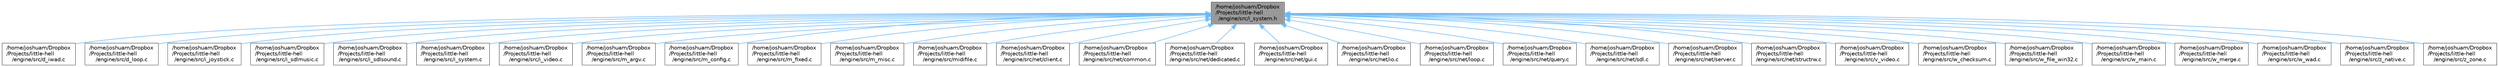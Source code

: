 digraph "/home/joshuam/Dropbox/Projects/little-hell/engine/src/i_system.h"
{
 // LATEX_PDF_SIZE
  bgcolor="transparent";
  edge [fontname=Helvetica,fontsize=10,labelfontname=Helvetica,labelfontsize=10];
  node [fontname=Helvetica,fontsize=10,shape=box,height=0.2,width=0.4];
  Node1 [label="/home/joshuam/Dropbox\l/Projects/little-hell\l/engine/src/i_system.h",height=0.2,width=0.4,color="gray40", fillcolor="grey60", style="filled", fontcolor="black",tooltip=" "];
  Node1 -> Node2 [dir="back",color="steelblue1",style="solid"];
  Node2 [label="/home/joshuam/Dropbox\l/Projects/little-hell\l/engine/src/d_iwad.c",height=0.2,width=0.4,color="grey40", fillcolor="white", style="filled",URL="$d__iwad_8c.html",tooltip=" "];
  Node1 -> Node3 [dir="back",color="steelblue1",style="solid"];
  Node3 [label="/home/joshuam/Dropbox\l/Projects/little-hell\l/engine/src/d_loop.c",height=0.2,width=0.4,color="grey40", fillcolor="white", style="filled",URL="$d__loop_8c.html",tooltip=" "];
  Node1 -> Node4 [dir="back",color="steelblue1",style="solid"];
  Node4 [label="/home/joshuam/Dropbox\l/Projects/little-hell\l/engine/src/i_joystick.c",height=0.2,width=0.4,color="grey40", fillcolor="white", style="filled",URL="$i__joystick_8c.html",tooltip=" "];
  Node1 -> Node5 [dir="back",color="steelblue1",style="solid"];
  Node5 [label="/home/joshuam/Dropbox\l/Projects/little-hell\l/engine/src/i_sdlmusic.c",height=0.2,width=0.4,color="grey40", fillcolor="white", style="filled",URL="$i__sdlmusic_8c.html",tooltip=" "];
  Node1 -> Node6 [dir="back",color="steelblue1",style="solid"];
  Node6 [label="/home/joshuam/Dropbox\l/Projects/little-hell\l/engine/src/i_sdlsound.c",height=0.2,width=0.4,color="grey40", fillcolor="white", style="filled",URL="$i__sdlsound_8c.html",tooltip=" "];
  Node1 -> Node7 [dir="back",color="steelblue1",style="solid"];
  Node7 [label="/home/joshuam/Dropbox\l/Projects/little-hell\l/engine/src/i_system.c",height=0.2,width=0.4,color="grey40", fillcolor="white", style="filled",URL="$i__system_8c.html",tooltip=" "];
  Node1 -> Node8 [dir="back",color="steelblue1",style="solid"];
  Node8 [label="/home/joshuam/Dropbox\l/Projects/little-hell\l/engine/src/i_video.c",height=0.2,width=0.4,color="grey40", fillcolor="white", style="filled",URL="$i__video_8c.html",tooltip=" "];
  Node1 -> Node9 [dir="back",color="steelblue1",style="solid"];
  Node9 [label="/home/joshuam/Dropbox\l/Projects/little-hell\l/engine/src/m_argv.c",height=0.2,width=0.4,color="grey40", fillcolor="white", style="filled",URL="$m__argv_8c.html",tooltip=" "];
  Node1 -> Node10 [dir="back",color="steelblue1",style="solid"];
  Node10 [label="/home/joshuam/Dropbox\l/Projects/little-hell\l/engine/src/m_config.c",height=0.2,width=0.4,color="grey40", fillcolor="white", style="filled",URL="$m__config_8c.html",tooltip=" "];
  Node1 -> Node11 [dir="back",color="steelblue1",style="solid"];
  Node11 [label="/home/joshuam/Dropbox\l/Projects/little-hell\l/engine/src/m_fixed.c",height=0.2,width=0.4,color="grey40", fillcolor="white", style="filled",URL="$m__fixed_8c.html",tooltip=" "];
  Node1 -> Node12 [dir="back",color="steelblue1",style="solid"];
  Node12 [label="/home/joshuam/Dropbox\l/Projects/little-hell\l/engine/src/m_misc.c",height=0.2,width=0.4,color="grey40", fillcolor="white", style="filled",URL="$m__misc_8c.html",tooltip=" "];
  Node1 -> Node13 [dir="back",color="steelblue1",style="solid"];
  Node13 [label="/home/joshuam/Dropbox\l/Projects/little-hell\l/engine/src/midifile.c",height=0.2,width=0.4,color="grey40", fillcolor="white", style="filled",URL="$midifile_8c.html",tooltip=" "];
  Node1 -> Node14 [dir="back",color="steelblue1",style="solid"];
  Node14 [label="/home/joshuam/Dropbox\l/Projects/little-hell\l/engine/src/net/client.c",height=0.2,width=0.4,color="grey40", fillcolor="white", style="filled",URL="$client_8c.html",tooltip=" "];
  Node1 -> Node15 [dir="back",color="steelblue1",style="solid"];
  Node15 [label="/home/joshuam/Dropbox\l/Projects/little-hell\l/engine/src/net/common.c",height=0.2,width=0.4,color="grey40", fillcolor="white", style="filled",URL="$common_8c.html",tooltip=" "];
  Node1 -> Node16 [dir="back",color="steelblue1",style="solid"];
  Node16 [label="/home/joshuam/Dropbox\l/Projects/little-hell\l/engine/src/net/dedicated.c",height=0.2,width=0.4,color="grey40", fillcolor="white", style="filled",URL="$dedicated_8c.html",tooltip=" "];
  Node1 -> Node17 [dir="back",color="steelblue1",style="solid"];
  Node17 [label="/home/joshuam/Dropbox\l/Projects/little-hell\l/engine/src/net/gui.c",height=0.2,width=0.4,color="grey40", fillcolor="white", style="filled",URL="$gui_8c.html",tooltip=" "];
  Node1 -> Node18 [dir="back",color="steelblue1",style="solid"];
  Node18 [label="/home/joshuam/Dropbox\l/Projects/little-hell\l/engine/src/net/io.c",height=0.2,width=0.4,color="grey40", fillcolor="white", style="filled",URL="$io_8c.html",tooltip=" "];
  Node1 -> Node19 [dir="back",color="steelblue1",style="solid"];
  Node19 [label="/home/joshuam/Dropbox\l/Projects/little-hell\l/engine/src/net/loop.c",height=0.2,width=0.4,color="grey40", fillcolor="white", style="filled",URL="$loop_8c.html",tooltip=" "];
  Node1 -> Node20 [dir="back",color="steelblue1",style="solid"];
  Node20 [label="/home/joshuam/Dropbox\l/Projects/little-hell\l/engine/src/net/query.c",height=0.2,width=0.4,color="grey40", fillcolor="white", style="filled",URL="$query_8c.html",tooltip=" "];
  Node1 -> Node21 [dir="back",color="steelblue1",style="solid"];
  Node21 [label="/home/joshuam/Dropbox\l/Projects/little-hell\l/engine/src/net/sdl.c",height=0.2,width=0.4,color="grey40", fillcolor="white", style="filled",URL="$sdl_8c.html",tooltip=" "];
  Node1 -> Node22 [dir="back",color="steelblue1",style="solid"];
  Node22 [label="/home/joshuam/Dropbox\l/Projects/little-hell\l/engine/src/net/server.c",height=0.2,width=0.4,color="grey40", fillcolor="white", style="filled",URL="$server_8c.html",tooltip=" "];
  Node1 -> Node23 [dir="back",color="steelblue1",style="solid"];
  Node23 [label="/home/joshuam/Dropbox\l/Projects/little-hell\l/engine/src/net/structrw.c",height=0.2,width=0.4,color="grey40", fillcolor="white", style="filled",URL="$structrw_8c.html",tooltip=" "];
  Node1 -> Node24 [dir="back",color="steelblue1",style="solid"];
  Node24 [label="/home/joshuam/Dropbox\l/Projects/little-hell\l/engine/src/v_video.c",height=0.2,width=0.4,color="grey40", fillcolor="white", style="filled",URL="$v__video_8c.html",tooltip=" "];
  Node1 -> Node25 [dir="back",color="steelblue1",style="solid"];
  Node25 [label="/home/joshuam/Dropbox\l/Projects/little-hell\l/engine/src/w_checksum.c",height=0.2,width=0.4,color="grey40", fillcolor="white", style="filled",URL="$w__checksum_8c.html",tooltip=" "];
  Node1 -> Node26 [dir="back",color="steelblue1",style="solid"];
  Node26 [label="/home/joshuam/Dropbox\l/Projects/little-hell\l/engine/src/w_file_win32.c",height=0.2,width=0.4,color="grey40", fillcolor="white", style="filled",URL="$w__file__win32_8c.html",tooltip=" "];
  Node1 -> Node27 [dir="back",color="steelblue1",style="solid"];
  Node27 [label="/home/joshuam/Dropbox\l/Projects/little-hell\l/engine/src/w_main.c",height=0.2,width=0.4,color="grey40", fillcolor="white", style="filled",URL="$w__main_8c.html",tooltip=" "];
  Node1 -> Node28 [dir="back",color="steelblue1",style="solid"];
  Node28 [label="/home/joshuam/Dropbox\l/Projects/little-hell\l/engine/src/w_merge.c",height=0.2,width=0.4,color="grey40", fillcolor="white", style="filled",URL="$w__merge_8c.html",tooltip=" "];
  Node1 -> Node29 [dir="back",color="steelblue1",style="solid"];
  Node29 [label="/home/joshuam/Dropbox\l/Projects/little-hell\l/engine/src/w_wad.c",height=0.2,width=0.4,color="grey40", fillcolor="white", style="filled",URL="$w__wad_8c.html",tooltip=" "];
  Node1 -> Node30 [dir="back",color="steelblue1",style="solid"];
  Node30 [label="/home/joshuam/Dropbox\l/Projects/little-hell\l/engine/src/z_native.c",height=0.2,width=0.4,color="grey40", fillcolor="white", style="filled",URL="$z__native_8c.html",tooltip=" "];
  Node1 -> Node31 [dir="back",color="steelblue1",style="solid"];
  Node31 [label="/home/joshuam/Dropbox\l/Projects/little-hell\l/engine/src/z_zone.c",height=0.2,width=0.4,color="grey40", fillcolor="white", style="filled",URL="$z__zone_8c.html",tooltip=" "];
}
